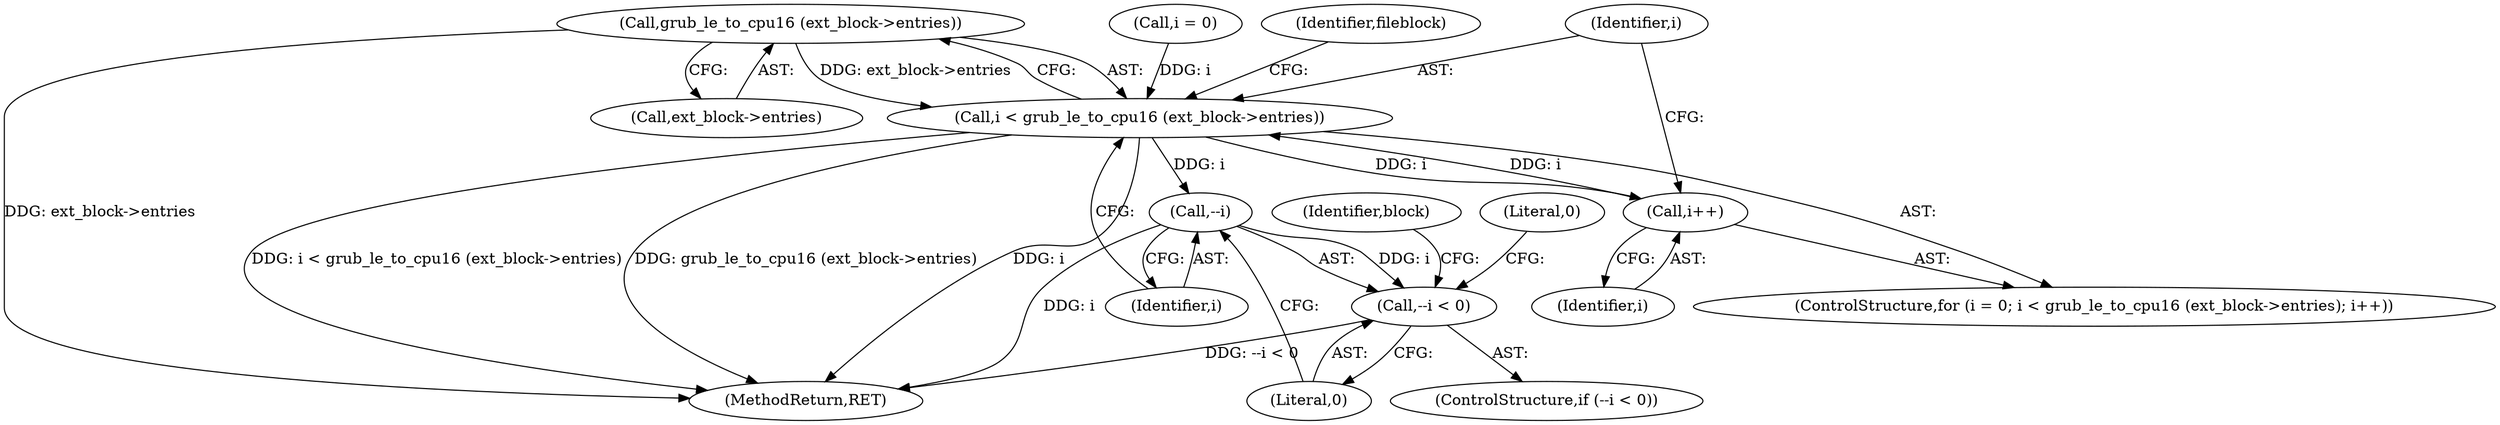 digraph "0_radare2_65000a7fd9eea62359e6d6714f17b94a99a82edd_1@pointer" {
"1000142" [label="(Call,grub_le_to_cpu16 (ext_block->entries))"];
"1000140" [label="(Call,i < grub_le_to_cpu16 (ext_block->entries))"];
"1000146" [label="(Call,i++)"];
"1000161" [label="(Call,--i)"];
"1000160" [label="(Call,--i < 0)"];
"1000163" [label="(Literal,0)"];
"1000143" [label="(Call,ext_block->entries)"];
"1000161" [label="(Call,--i)"];
"1000137" [label="(Call,i = 0)"];
"1000146" [label="(Call,i++)"];
"1000140" [label="(Call,i < grub_le_to_cpu16 (ext_block->entries))"];
"1000142" [label="(Call,grub_le_to_cpu16 (ext_block->entries))"];
"1000147" [label="(Identifier,i)"];
"1000162" [label="(Identifier,i)"];
"1000160" [label="(Call,--i < 0)"];
"1000159" [label="(ControlStructure,if (--i < 0))"];
"1000167" [label="(Identifier,block)"];
"1000141" [label="(Identifier,i)"];
"1000151" [label="(Identifier,fileblock)"];
"1000206" [label="(MethodReturn,RET)"];
"1000165" [label="(Literal,0)"];
"1000136" [label="(ControlStructure,for (i = 0; i < grub_le_to_cpu16 (ext_block->entries); i++))"];
"1000142" -> "1000140"  [label="AST: "];
"1000142" -> "1000143"  [label="CFG: "];
"1000143" -> "1000142"  [label="AST: "];
"1000140" -> "1000142"  [label="CFG: "];
"1000142" -> "1000206"  [label="DDG: ext_block->entries"];
"1000142" -> "1000140"  [label="DDG: ext_block->entries"];
"1000140" -> "1000136"  [label="AST: "];
"1000141" -> "1000140"  [label="AST: "];
"1000151" -> "1000140"  [label="CFG: "];
"1000162" -> "1000140"  [label="CFG: "];
"1000140" -> "1000206"  [label="DDG: i"];
"1000140" -> "1000206"  [label="DDG: grub_le_to_cpu16 (ext_block->entries)"];
"1000140" -> "1000206"  [label="DDG: i < grub_le_to_cpu16 (ext_block->entries)"];
"1000137" -> "1000140"  [label="DDG: i"];
"1000146" -> "1000140"  [label="DDG: i"];
"1000140" -> "1000146"  [label="DDG: i"];
"1000140" -> "1000161"  [label="DDG: i"];
"1000146" -> "1000136"  [label="AST: "];
"1000146" -> "1000147"  [label="CFG: "];
"1000147" -> "1000146"  [label="AST: "];
"1000141" -> "1000146"  [label="CFG: "];
"1000161" -> "1000160"  [label="AST: "];
"1000161" -> "1000162"  [label="CFG: "];
"1000162" -> "1000161"  [label="AST: "];
"1000163" -> "1000161"  [label="CFG: "];
"1000161" -> "1000206"  [label="DDG: i"];
"1000161" -> "1000160"  [label="DDG: i"];
"1000160" -> "1000159"  [label="AST: "];
"1000160" -> "1000163"  [label="CFG: "];
"1000163" -> "1000160"  [label="AST: "];
"1000165" -> "1000160"  [label="CFG: "];
"1000167" -> "1000160"  [label="CFG: "];
"1000160" -> "1000206"  [label="DDG: --i < 0"];
}
